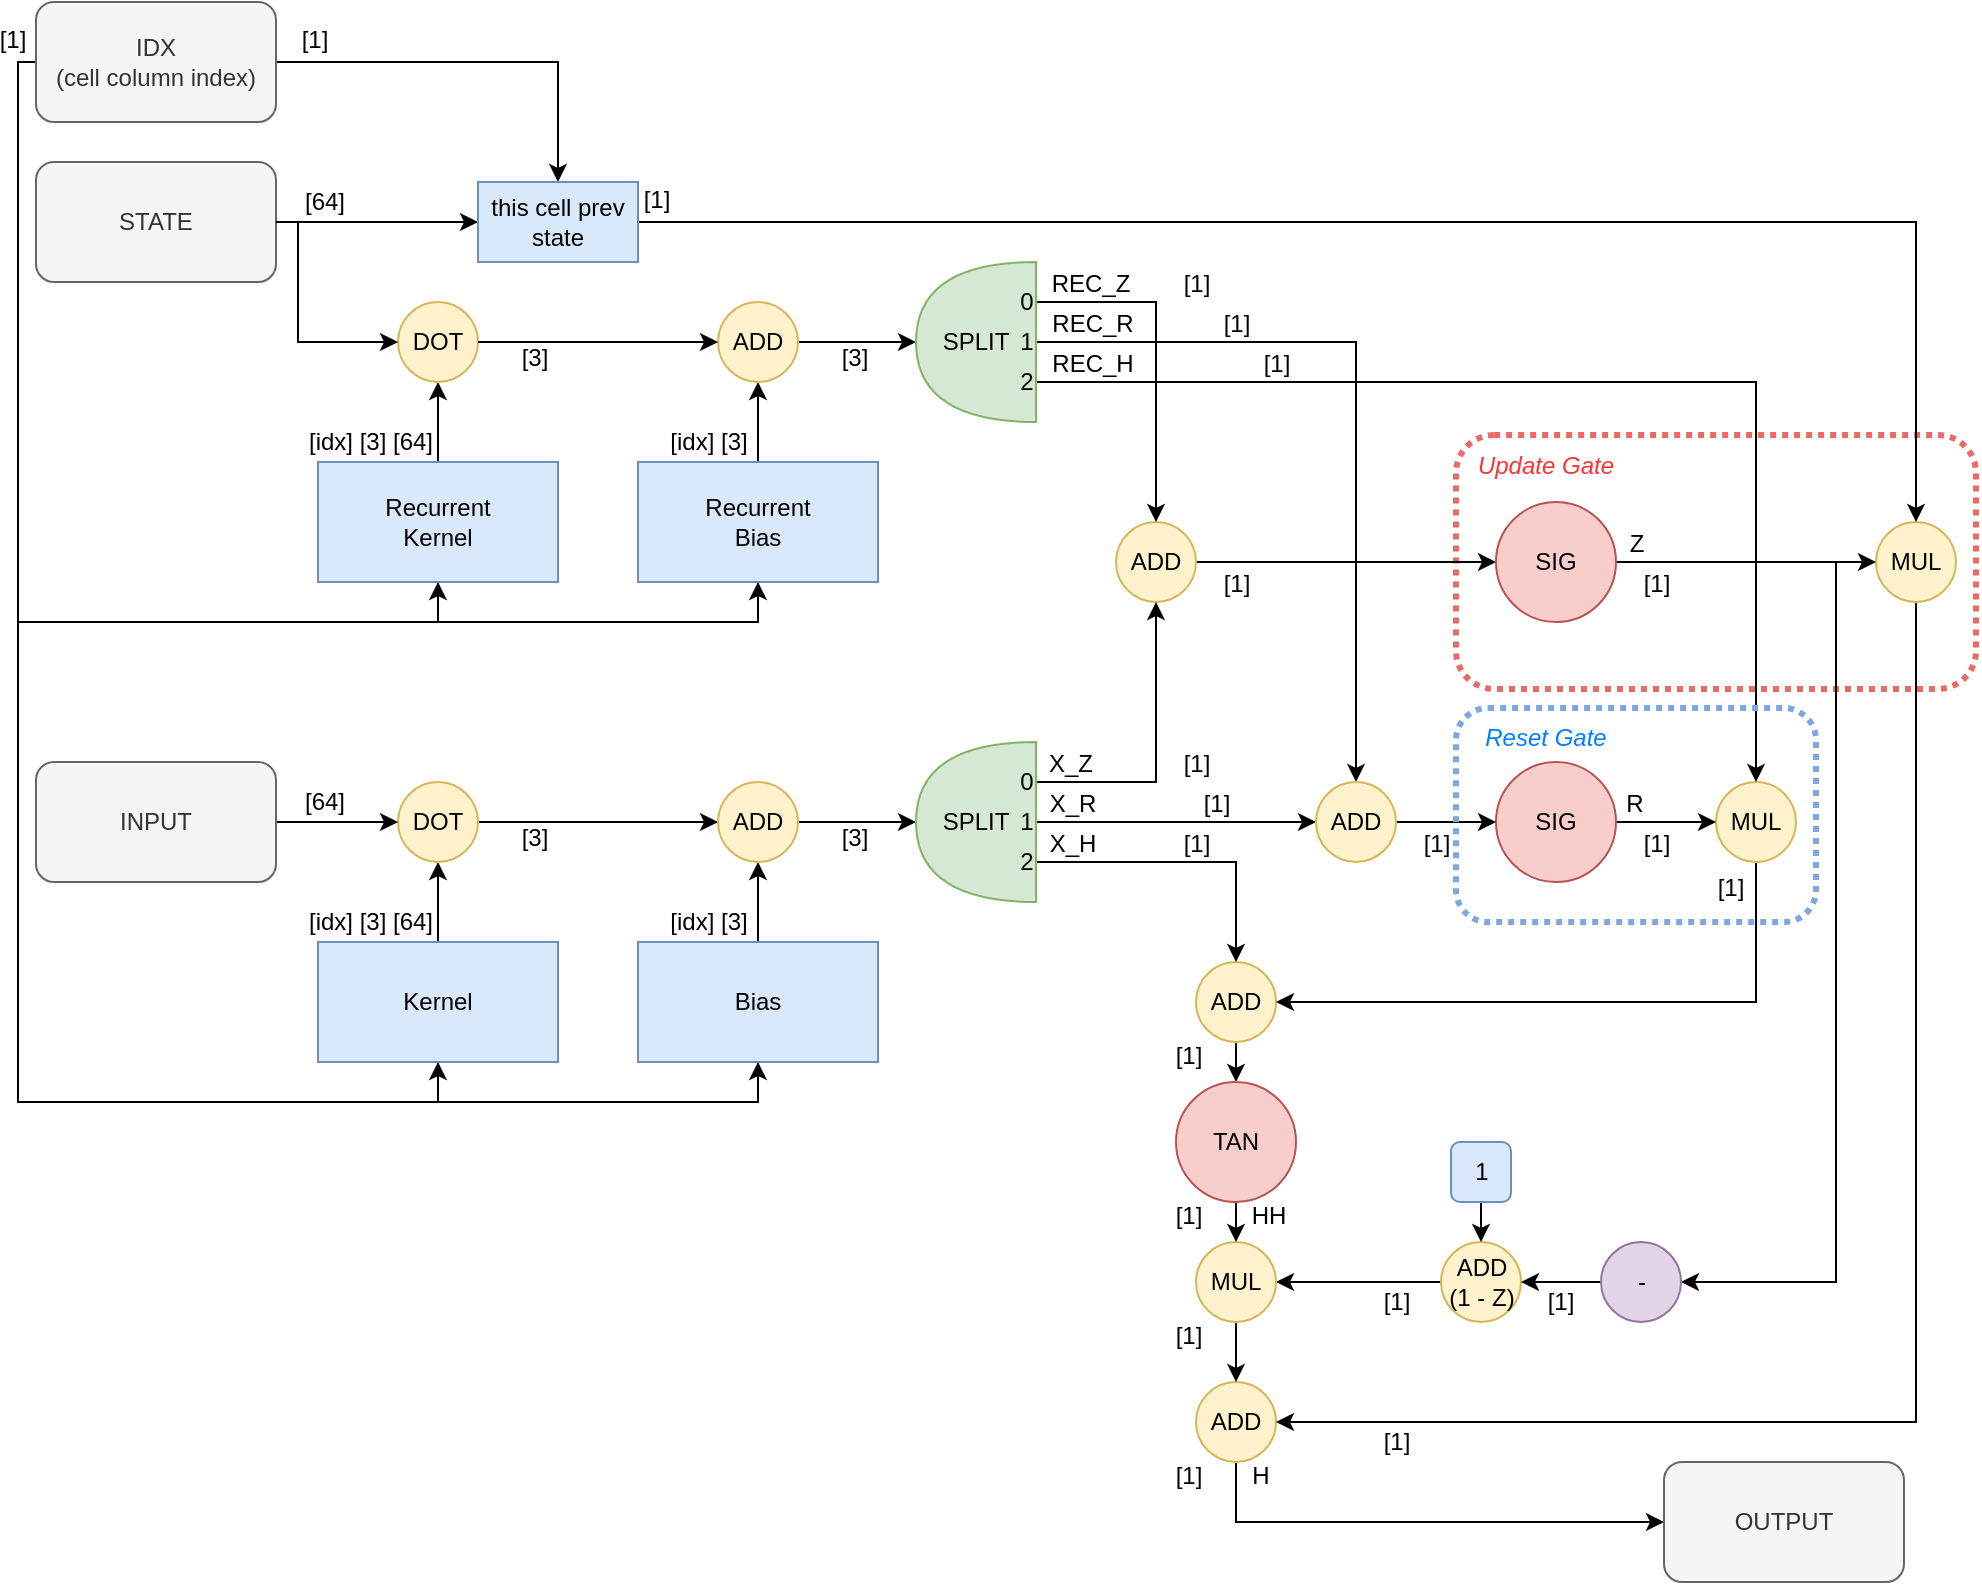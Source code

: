 <mxfile version="21.7.4" type="device">
  <diagram name="Page-1" id="1VWMIe4rgyEAhSwZu4Dp">
    <mxGraphModel dx="1434" dy="1892" grid="1" gridSize="10" guides="1" tooltips="1" connect="1" arrows="1" fold="1" page="1" pageScale="1" pageWidth="850" pageHeight="1100" math="0" shadow="0">
      <root>
        <mxCell id="0" />
        <mxCell id="1" parent="0" />
        <mxCell id="bPZLMtwIf8Tth22qELU2-23" value="" style="rounded=1;whiteSpace=wrap;html=1;fillColor=none;strokeColor=#EA6B66;dashed=1;strokeWidth=3;perimeterSpacing=0;glass=0;dashPattern=1 1;" parent="1" vertex="1">
          <mxGeometry x="870" y="146.5" width="260" height="127" as="geometry" />
        </mxCell>
        <mxCell id="q3L-NCkKGhcxbYuwb6-e-39" style="edgeStyle=orthogonalEdgeStyle;rounded=0;orthogonalLoop=1;jettySize=auto;html=1;exitX=0.5;exitY=0;exitDx=0;exitDy=0;entryX=0.5;entryY=1;entryDx=0;entryDy=0;" parent="1" source="q3L-NCkKGhcxbYuwb6-e-1" target="q3L-NCkKGhcxbYuwb6-e-6" edge="1">
          <mxGeometry relative="1" as="geometry" />
        </mxCell>
        <mxCell id="q3L-NCkKGhcxbYuwb6-e-1" value="&lt;div&gt;Kernel&lt;/div&gt;" style="rounded=0;whiteSpace=wrap;html=1;fillColor=#dae8fc;strokeColor=#6c8ebf;" parent="1" vertex="1">
          <mxGeometry x="301" y="400" width="120" height="60" as="geometry" />
        </mxCell>
        <mxCell id="q3L-NCkKGhcxbYuwb6-e-31" style="edgeStyle=orthogonalEdgeStyle;rounded=0;orthogonalLoop=1;jettySize=auto;html=1;exitX=0.5;exitY=0;exitDx=0;exitDy=0;entryX=0.5;entryY=1;entryDx=0;entryDy=0;" parent="1" source="q3L-NCkKGhcxbYuwb6-e-2" target="q3L-NCkKGhcxbYuwb6-e-5" edge="1">
          <mxGeometry relative="1" as="geometry" />
        </mxCell>
        <mxCell id="q3L-NCkKGhcxbYuwb6-e-2" value="Recurrent&lt;br&gt;Kernel" style="rounded=0;whiteSpace=wrap;html=1;fillColor=#dae8fc;strokeColor=#6c8ebf;" parent="1" vertex="1">
          <mxGeometry x="301" y="160" width="120" height="60" as="geometry" />
        </mxCell>
        <mxCell id="q3L-NCkKGhcxbYuwb6-e-41" style="edgeStyle=orthogonalEdgeStyle;rounded=0;orthogonalLoop=1;jettySize=auto;html=1;exitX=0.5;exitY=0;exitDx=0;exitDy=0;entryX=0.5;entryY=1;entryDx=0;entryDy=0;" parent="1" source="q3L-NCkKGhcxbYuwb6-e-3" target="q3L-NCkKGhcxbYuwb6-e-12" edge="1">
          <mxGeometry relative="1" as="geometry" />
        </mxCell>
        <mxCell id="q3L-NCkKGhcxbYuwb6-e-3" value="&lt;div&gt;Bias&lt;/div&gt;" style="rounded=0;whiteSpace=wrap;html=1;fillColor=#dae8fc;strokeColor=#6c8ebf;" parent="1" vertex="1">
          <mxGeometry x="461" y="400" width="120" height="60" as="geometry" />
        </mxCell>
        <mxCell id="q3L-NCkKGhcxbYuwb6-e-32" style="edgeStyle=orthogonalEdgeStyle;rounded=0;orthogonalLoop=1;jettySize=auto;html=1;exitX=0.5;exitY=0;exitDx=0;exitDy=0;entryX=0.5;entryY=1;entryDx=0;entryDy=0;" parent="1" source="q3L-NCkKGhcxbYuwb6-e-4" target="q3L-NCkKGhcxbYuwb6-e-13" edge="1">
          <mxGeometry relative="1" as="geometry" />
        </mxCell>
        <mxCell id="q3L-NCkKGhcxbYuwb6-e-4" value="Recurrent&lt;br&gt;Bias" style="rounded=0;whiteSpace=wrap;html=1;fillColor=#dae8fc;strokeColor=#6c8ebf;" parent="1" vertex="1">
          <mxGeometry x="461" y="160" width="120" height="60" as="geometry" />
        </mxCell>
        <mxCell id="q3L-NCkKGhcxbYuwb6-e-5" value="DOT" style="ellipse;whiteSpace=wrap;html=1;aspect=fixed;fillColor=#fff2cc;strokeColor=#d6b656;" parent="1" vertex="1">
          <mxGeometry x="341" y="80" width="40" height="40" as="geometry" />
        </mxCell>
        <mxCell id="q3L-NCkKGhcxbYuwb6-e-40" style="edgeStyle=orthogonalEdgeStyle;rounded=0;orthogonalLoop=1;jettySize=auto;html=1;exitX=1;exitY=0.5;exitDx=0;exitDy=0;entryX=0;entryY=0.5;entryDx=0;entryDy=0;" parent="1" source="q3L-NCkKGhcxbYuwb6-e-6" target="q3L-NCkKGhcxbYuwb6-e-12" edge="1">
          <mxGeometry relative="1" as="geometry" />
        </mxCell>
        <mxCell id="q3L-NCkKGhcxbYuwb6-e-6" value="DOT" style="ellipse;whiteSpace=wrap;html=1;aspect=fixed;fillColor=#fff2cc;strokeColor=#d6b656;" parent="1" vertex="1">
          <mxGeometry x="341" y="320" width="40" height="40" as="geometry" />
        </mxCell>
        <mxCell id="bPZLMtwIf8Tth22qELU2-18" style="edgeStyle=orthogonalEdgeStyle;rounded=0;orthogonalLoop=1;jettySize=auto;html=1;entryX=0;entryY=0.5;entryDx=0;entryDy=0;" parent="1" source="q3L-NCkKGhcxbYuwb6-e-8" target="q3L-NCkKGhcxbYuwb6-e-25" edge="1">
          <mxGeometry relative="1" as="geometry">
            <Array as="points">
              <mxPoint x="760" y="690" />
            </Array>
          </mxGeometry>
        </mxCell>
        <mxCell id="q3L-NCkKGhcxbYuwb6-e-8" value="ADD" style="ellipse;whiteSpace=wrap;html=1;aspect=fixed;fillColor=#fff2cc;strokeColor=#d6b656;" parent="1" vertex="1">
          <mxGeometry x="740" y="620" width="40" height="40" as="geometry" />
        </mxCell>
        <mxCell id="q3L-NCkKGhcxbYuwb6-e-100" style="edgeStyle=orthogonalEdgeStyle;rounded=0;orthogonalLoop=1;jettySize=auto;html=1;exitX=0;exitY=0.5;exitDx=0;exitDy=0;entryX=1;entryY=0.5;entryDx=0;entryDy=0;" parent="1" source="q3L-NCkKGhcxbYuwb6-e-9" target="q3L-NCkKGhcxbYuwb6-e-15" edge="1">
          <mxGeometry relative="1" as="geometry" />
        </mxCell>
        <mxCell id="q3L-NCkKGhcxbYuwb6-e-9" value="ADD&lt;br&gt;(1 - Z)" style="ellipse;whiteSpace=wrap;html=1;aspect=fixed;fillColor=#fff2cc;strokeColor=#d6b656;" parent="1" vertex="1">
          <mxGeometry x="862.5" y="550" width="40" height="40" as="geometry" />
        </mxCell>
        <mxCell id="q3L-NCkKGhcxbYuwb6-e-80" style="edgeStyle=orthogonalEdgeStyle;rounded=0;orthogonalLoop=1;jettySize=auto;html=1;exitX=0.5;exitY=1;exitDx=0;exitDy=0;entryX=0.5;entryY=0;entryDx=0;entryDy=0;" parent="1" source="q3L-NCkKGhcxbYuwb6-e-10" target="q3L-NCkKGhcxbYuwb6-e-20" edge="1">
          <mxGeometry relative="1" as="geometry" />
        </mxCell>
        <mxCell id="q3L-NCkKGhcxbYuwb6-e-10" value="ADD" style="ellipse;whiteSpace=wrap;html=1;aspect=fixed;fillColor=#fff2cc;strokeColor=#d6b656;" parent="1" vertex="1">
          <mxGeometry x="740" y="410" width="40" height="40" as="geometry" />
        </mxCell>
        <mxCell id="q3L-NCkKGhcxbYuwb6-e-70" style="edgeStyle=orthogonalEdgeStyle;rounded=0;orthogonalLoop=1;jettySize=auto;html=1;exitX=1;exitY=0.5;exitDx=0;exitDy=0;entryX=0;entryY=0.5;entryDx=0;entryDy=0;" parent="1" source="q3L-NCkKGhcxbYuwb6-e-11" target="q3L-NCkKGhcxbYuwb6-e-19" edge="1">
          <mxGeometry relative="1" as="geometry" />
        </mxCell>
        <mxCell id="q3L-NCkKGhcxbYuwb6-e-11" value="ADD" style="ellipse;whiteSpace=wrap;html=1;aspect=fixed;fillColor=#fff2cc;strokeColor=#d6b656;" parent="1" vertex="1">
          <mxGeometry x="700" y="190" width="40" height="40" as="geometry" />
        </mxCell>
        <mxCell id="q3L-NCkKGhcxbYuwb6-e-42" style="edgeStyle=orthogonalEdgeStyle;rounded=0;orthogonalLoop=1;jettySize=auto;html=1;exitX=1;exitY=0.5;exitDx=0;exitDy=0;entryX=1;entryY=0.5;entryDx=0;entryDy=0;entryPerimeter=0;" parent="1" source="q3L-NCkKGhcxbYuwb6-e-12" target="q3L-NCkKGhcxbYuwb6-e-37" edge="1">
          <mxGeometry relative="1" as="geometry" />
        </mxCell>
        <mxCell id="q3L-NCkKGhcxbYuwb6-e-12" value="ADD" style="ellipse;whiteSpace=wrap;html=1;aspect=fixed;fillColor=#fff2cc;strokeColor=#d6b656;" parent="1" vertex="1">
          <mxGeometry x="501" y="320" width="40" height="40" as="geometry" />
        </mxCell>
        <mxCell id="q3L-NCkKGhcxbYuwb6-e-120" style="edgeStyle=orthogonalEdgeStyle;rounded=0;orthogonalLoop=1;jettySize=auto;html=1;exitX=1;exitY=0.5;exitDx=0;exitDy=0;entryX=1;entryY=0.5;entryDx=0;entryDy=0;entryPerimeter=0;" parent="1" source="q3L-NCkKGhcxbYuwb6-e-13" target="q3L-NCkKGhcxbYuwb6-e-27" edge="1">
          <mxGeometry relative="1" as="geometry" />
        </mxCell>
        <mxCell id="q3L-NCkKGhcxbYuwb6-e-13" value="ADD" style="ellipse;whiteSpace=wrap;html=1;aspect=fixed;fillColor=#fff2cc;strokeColor=#d6b656;" parent="1" vertex="1">
          <mxGeometry x="501" y="80" width="40" height="40" as="geometry" />
        </mxCell>
        <mxCell id="q3L-NCkKGhcxbYuwb6-e-102" style="edgeStyle=orthogonalEdgeStyle;rounded=0;orthogonalLoop=1;jettySize=auto;html=1;exitX=0.5;exitY=1;exitDx=0;exitDy=0;entryX=1;entryY=0.5;entryDx=0;entryDy=0;" parent="1" source="q3L-NCkKGhcxbYuwb6-e-14" target="q3L-NCkKGhcxbYuwb6-e-8" edge="1">
          <mxGeometry relative="1" as="geometry">
            <Array as="points">
              <mxPoint x="1100" y="640" />
            </Array>
          </mxGeometry>
        </mxCell>
        <mxCell id="q3L-NCkKGhcxbYuwb6-e-14" value="MUL" style="ellipse;whiteSpace=wrap;html=1;aspect=fixed;fillColor=#fff2cc;strokeColor=#d6b656;" parent="1" vertex="1">
          <mxGeometry x="1080" y="190" width="40" height="40" as="geometry" />
        </mxCell>
        <mxCell id="q3L-NCkKGhcxbYuwb6-e-101" style="edgeStyle=orthogonalEdgeStyle;rounded=0;orthogonalLoop=1;jettySize=auto;html=1;exitX=0.5;exitY=1;exitDx=0;exitDy=0;entryX=0.5;entryY=0;entryDx=0;entryDy=0;" parent="1" source="q3L-NCkKGhcxbYuwb6-e-15" target="q3L-NCkKGhcxbYuwb6-e-8" edge="1">
          <mxGeometry relative="1" as="geometry" />
        </mxCell>
        <mxCell id="q3L-NCkKGhcxbYuwb6-e-15" value="MUL" style="ellipse;whiteSpace=wrap;html=1;aspect=fixed;fillColor=#fff2cc;strokeColor=#d6b656;" parent="1" vertex="1">
          <mxGeometry x="740" y="550" width="40" height="40" as="geometry" />
        </mxCell>
        <mxCell id="q3L-NCkKGhcxbYuwb6-e-87" style="edgeStyle=orthogonalEdgeStyle;rounded=0;orthogonalLoop=1;jettySize=auto;html=1;exitX=0.5;exitY=1;exitDx=0;exitDy=0;entryX=1;entryY=0.5;entryDx=0;entryDy=0;" parent="1" source="q3L-NCkKGhcxbYuwb6-e-16" target="q3L-NCkKGhcxbYuwb6-e-10" edge="1">
          <mxGeometry relative="1" as="geometry" />
        </mxCell>
        <mxCell id="q3L-NCkKGhcxbYuwb6-e-16" value="MUL" style="ellipse;whiteSpace=wrap;html=1;aspect=fixed;fillColor=#fff2cc;strokeColor=#d6b656;" parent="1" vertex="1">
          <mxGeometry x="1000" y="320" width="40" height="40" as="geometry" />
        </mxCell>
        <mxCell id="q3L-NCkKGhcxbYuwb6-e-77" style="edgeStyle=orthogonalEdgeStyle;rounded=0;orthogonalLoop=1;jettySize=auto;html=1;exitX=1;exitY=0.5;exitDx=0;exitDy=0;entryX=0;entryY=0.5;entryDx=0;entryDy=0;" parent="1" source="q3L-NCkKGhcxbYuwb6-e-17" target="q3L-NCkKGhcxbYuwb6-e-16" edge="1">
          <mxGeometry relative="1" as="geometry" />
        </mxCell>
        <mxCell id="q3L-NCkKGhcxbYuwb6-e-17" value="SIG" style="ellipse;whiteSpace=wrap;html=1;aspect=fixed;fillColor=#f8cecc;strokeColor=#b85450;" parent="1" vertex="1">
          <mxGeometry x="890" y="310" width="60" height="60" as="geometry" />
        </mxCell>
        <mxCell id="q3L-NCkKGhcxbYuwb6-e-93" style="edgeStyle=orthogonalEdgeStyle;rounded=0;orthogonalLoop=1;jettySize=auto;html=1;exitX=1;exitY=0.5;exitDx=0;exitDy=0;entryX=0;entryY=0.5;entryDx=0;entryDy=0;" parent="1" source="q3L-NCkKGhcxbYuwb6-e-19" target="q3L-NCkKGhcxbYuwb6-e-14" edge="1">
          <mxGeometry relative="1" as="geometry">
            <mxPoint x="1200" y="580" as="targetPoint" />
            <Array as="points">
              <mxPoint x="1070" y="210" />
              <mxPoint x="1070" y="210" />
            </Array>
          </mxGeometry>
        </mxCell>
        <mxCell id="q3L-NCkKGhcxbYuwb6-e-111" style="edgeStyle=orthogonalEdgeStyle;rounded=0;orthogonalLoop=1;jettySize=auto;html=1;exitX=1;exitY=0.5;exitDx=0;exitDy=0;entryX=1;entryY=0.5;entryDx=0;entryDy=0;" parent="1" source="q3L-NCkKGhcxbYuwb6-e-19" target="q3L-NCkKGhcxbYuwb6-e-112" edge="1">
          <mxGeometry relative="1" as="geometry">
            <mxPoint x="1092.5" y="593.75" as="targetPoint" />
            <Array as="points">
              <mxPoint x="1060" y="210" />
              <mxPoint x="1060" y="570" />
            </Array>
          </mxGeometry>
        </mxCell>
        <mxCell id="q3L-NCkKGhcxbYuwb6-e-19" value="SIG" style="ellipse;whiteSpace=wrap;html=1;aspect=fixed;fillColor=#f8cecc;strokeColor=#b85450;" parent="1" vertex="1">
          <mxGeometry x="890" y="180" width="60" height="60" as="geometry" />
        </mxCell>
        <mxCell id="q3L-NCkKGhcxbYuwb6-e-99" style="edgeStyle=orthogonalEdgeStyle;rounded=0;orthogonalLoop=1;jettySize=auto;html=1;exitX=0.5;exitY=1;exitDx=0;exitDy=0;entryX=0.5;entryY=0;entryDx=0;entryDy=0;" parent="1" source="q3L-NCkKGhcxbYuwb6-e-20" target="q3L-NCkKGhcxbYuwb6-e-15" edge="1">
          <mxGeometry relative="1" as="geometry" />
        </mxCell>
        <mxCell id="q3L-NCkKGhcxbYuwb6-e-20" value="TAN" style="ellipse;whiteSpace=wrap;html=1;aspect=fixed;fillColor=#f8cecc;strokeColor=#b85450;" parent="1" vertex="1">
          <mxGeometry x="730" y="470" width="60" height="60" as="geometry" />
        </mxCell>
        <mxCell id="q3L-NCkKGhcxbYuwb6-e-96" style="edgeStyle=orthogonalEdgeStyle;rounded=0;orthogonalLoop=1;jettySize=auto;html=1;exitX=0;exitY=0.5;exitDx=0;exitDy=0;entryX=1;entryY=0.5;entryDx=0;entryDy=0;" parent="1" source="q3L-NCkKGhcxbYuwb6-e-112" target="q3L-NCkKGhcxbYuwb6-e-9" edge="1">
          <mxGeometry relative="1" as="geometry">
            <mxPoint x="942.5" y="593.75" as="sourcePoint" />
          </mxGeometry>
        </mxCell>
        <mxCell id="q3L-NCkKGhcxbYuwb6-e-95" style="edgeStyle=orthogonalEdgeStyle;rounded=0;orthogonalLoop=1;jettySize=auto;html=1;exitX=0.5;exitY=1;exitDx=0;exitDy=0;entryX=0.5;entryY=0;entryDx=0;entryDy=0;" parent="1" source="q3L-NCkKGhcxbYuwb6-e-22" target="q3L-NCkKGhcxbYuwb6-e-9" edge="1">
          <mxGeometry relative="1" as="geometry" />
        </mxCell>
        <mxCell id="q3L-NCkKGhcxbYuwb6-e-22" value="1" style="rounded=1;whiteSpace=wrap;html=1;fillColor=#dae8fc;strokeColor=#6c8ebf;" parent="1" vertex="1">
          <mxGeometry x="867.5" y="500" width="30" height="30" as="geometry" />
        </mxCell>
        <mxCell id="q3L-NCkKGhcxbYuwb6-e-88" style="edgeStyle=orthogonalEdgeStyle;rounded=0;orthogonalLoop=1;jettySize=auto;html=1;exitX=1;exitY=0.5;exitDx=0;exitDy=0;entryX=0;entryY=0.5;entryDx=0;entryDy=0;" parent="1" source="q3L-NCkKGhcxbYuwb6-e-23" target="q3L-NCkKGhcxbYuwb6-e-5" edge="1">
          <mxGeometry relative="1" as="geometry">
            <Array as="points">
              <mxPoint x="291" y="40" />
              <mxPoint x="291" y="100" />
            </Array>
          </mxGeometry>
        </mxCell>
        <mxCell id="q3L-NCkKGhcxbYuwb6-e-103" style="edgeStyle=orthogonalEdgeStyle;rounded=0;orthogonalLoop=1;jettySize=auto;html=1;exitX=1;exitY=0.5;exitDx=0;exitDy=0;entryX=0.5;entryY=0;entryDx=0;entryDy=0;" parent="1" source="bPZLMtwIf8Tth22qELU2-8" target="q3L-NCkKGhcxbYuwb6-e-14" edge="1">
          <mxGeometry relative="1" as="geometry">
            <Array as="points">
              <mxPoint x="1100" y="40" />
            </Array>
          </mxGeometry>
        </mxCell>
        <mxCell id="bPZLMtwIf8Tth22qELU2-12" value="&lt;font style=&quot;font-size: 12px;&quot;&gt;[1]&lt;/font&gt;" style="edgeLabel;html=1;align=center;verticalAlign=middle;resizable=0;points=[];" parent="q3L-NCkKGhcxbYuwb6-e-103" vertex="1" connectable="0">
          <mxGeometry x="-0.967" y="1" relative="1" as="geometry">
            <mxPoint x="-4" y="-10" as="offset" />
          </mxGeometry>
        </mxCell>
        <mxCell id="q3L-NCkKGhcxbYuwb6-e-23" value="STATE" style="rounded=1;whiteSpace=wrap;html=1;fillColor=#f5f5f5;strokeColor=#666666;fontColor=#333333;" parent="1" vertex="1">
          <mxGeometry x="160" y="10" width="120" height="60" as="geometry" />
        </mxCell>
        <mxCell id="q3L-NCkKGhcxbYuwb6-e-38" style="edgeStyle=orthogonalEdgeStyle;rounded=0;orthogonalLoop=1;jettySize=auto;html=1;exitX=1;exitY=0.5;exitDx=0;exitDy=0;entryX=0;entryY=0.5;entryDx=0;entryDy=0;" parent="1" source="q3L-NCkKGhcxbYuwb6-e-24" target="q3L-NCkKGhcxbYuwb6-e-6" edge="1">
          <mxGeometry relative="1" as="geometry" />
        </mxCell>
        <mxCell id="q3L-NCkKGhcxbYuwb6-e-24" value="INPUT" style="rounded=1;whiteSpace=wrap;html=1;fillColor=#f5f5f5;strokeColor=#666666;fontColor=#333333;" parent="1" vertex="1">
          <mxGeometry x="160" y="310" width="120" height="60" as="geometry" />
        </mxCell>
        <mxCell id="q3L-NCkKGhcxbYuwb6-e-25" value="OUTPUT" style="rounded=1;whiteSpace=wrap;html=1;fillColor=#f5f5f5;strokeColor=#666666;fontColor=#333333;" parent="1" vertex="1">
          <mxGeometry x="974" y="660" width="120" height="60" as="geometry" />
        </mxCell>
        <mxCell id="q3L-NCkKGhcxbYuwb6-e-83" style="edgeStyle=orthogonalEdgeStyle;rounded=0;orthogonalLoop=1;jettySize=auto;html=1;exitX=0;exitY=0.75;exitDx=0;exitDy=0;exitPerimeter=0;entryX=0.5;entryY=0;entryDx=0;entryDy=0;" parent="1" source="q3L-NCkKGhcxbYuwb6-e-27" target="q3L-NCkKGhcxbYuwb6-e-11" edge="1">
          <mxGeometry relative="1" as="geometry" />
        </mxCell>
        <mxCell id="q3L-NCkKGhcxbYuwb6-e-84" style="edgeStyle=orthogonalEdgeStyle;rounded=0;orthogonalLoop=1;jettySize=auto;html=1;exitX=0;exitY=0.25;exitDx=0;exitDy=0;exitPerimeter=0;entryX=0.5;entryY=0;entryDx=0;entryDy=0;" parent="1" source="q3L-NCkKGhcxbYuwb6-e-27" target="q3L-NCkKGhcxbYuwb6-e-16" edge="1">
          <mxGeometry relative="1" as="geometry" />
        </mxCell>
        <mxCell id="q3L-NCkKGhcxbYuwb6-e-89" style="edgeStyle=orthogonalEdgeStyle;rounded=0;orthogonalLoop=1;jettySize=auto;html=1;exitX=0;exitY=0.5;exitDx=0;exitDy=0;exitPerimeter=0;entryX=0.5;entryY=0;entryDx=0;entryDy=0;" parent="1" source="q3L-NCkKGhcxbYuwb6-e-27" target="q3L-NCkKGhcxbYuwb6-e-64" edge="1">
          <mxGeometry relative="1" as="geometry" />
        </mxCell>
        <mxCell id="q3L-NCkKGhcxbYuwb6-e-27" value="SPLIT" style="shape=or;whiteSpace=wrap;html=1;portConstraintRotation=0;direction=west;fillColor=#d5e8d4;strokeColor=#82b366;" parent="1" vertex="1">
          <mxGeometry x="600" y="60" width="60" height="80" as="geometry" />
        </mxCell>
        <mxCell id="q3L-NCkKGhcxbYuwb6-e-30" value="" style="endArrow=classic;html=1;rounded=0;exitX=1;exitY=0.5;exitDx=0;exitDy=0;entryX=0;entryY=0.5;entryDx=0;entryDy=0;" parent="1" source="q3L-NCkKGhcxbYuwb6-e-5" target="q3L-NCkKGhcxbYuwb6-e-13" edge="1">
          <mxGeometry width="50" height="50" relative="1" as="geometry">
            <mxPoint x="631" y="190" as="sourcePoint" />
            <mxPoint x="461" y="150" as="targetPoint" />
          </mxGeometry>
        </mxCell>
        <mxCell id="q3L-NCkKGhcxbYuwb6-e-65" style="edgeStyle=orthogonalEdgeStyle;rounded=0;orthogonalLoop=1;jettySize=auto;html=1;exitX=0;exitY=0.5;exitDx=0;exitDy=0;exitPerimeter=0;entryX=0;entryY=0.5;entryDx=0;entryDy=0;" parent="1" source="q3L-NCkKGhcxbYuwb6-e-37" target="q3L-NCkKGhcxbYuwb6-e-64" edge="1">
          <mxGeometry relative="1" as="geometry" />
        </mxCell>
        <mxCell id="q3L-NCkKGhcxbYuwb6-e-85" style="edgeStyle=orthogonalEdgeStyle;rounded=0;orthogonalLoop=1;jettySize=auto;html=1;exitX=0;exitY=0.25;exitDx=0;exitDy=0;exitPerimeter=0;entryX=0.5;entryY=0;entryDx=0;entryDy=0;" parent="1" source="q3L-NCkKGhcxbYuwb6-e-37" target="q3L-NCkKGhcxbYuwb6-e-10" edge="1">
          <mxGeometry relative="1" as="geometry" />
        </mxCell>
        <mxCell id="q3L-NCkKGhcxbYuwb6-e-86" style="edgeStyle=orthogonalEdgeStyle;rounded=0;orthogonalLoop=1;jettySize=auto;html=1;exitX=0;exitY=0.75;exitDx=0;exitDy=0;exitPerimeter=0;entryX=0.5;entryY=1;entryDx=0;entryDy=0;" parent="1" source="q3L-NCkKGhcxbYuwb6-e-37" target="q3L-NCkKGhcxbYuwb6-e-11" edge="1">
          <mxGeometry relative="1" as="geometry" />
        </mxCell>
        <mxCell id="q3L-NCkKGhcxbYuwb6-e-37" value="SPLIT" style="shape=or;whiteSpace=wrap;html=1;portConstraintRotation=0;direction=west;fillColor=#d5e8d4;strokeColor=#82b366;" parent="1" vertex="1">
          <mxGeometry x="600" y="300" width="60" height="80" as="geometry" />
        </mxCell>
        <mxCell id="q3L-NCkKGhcxbYuwb6-e-52" value="X_H" style="text;html=1;align=center;verticalAlign=middle;resizable=0;points=[];autosize=1;strokeColor=none;fillColor=none;" parent="1" vertex="1">
          <mxGeometry x="653" y="336" width="50" height="30" as="geometry" />
        </mxCell>
        <mxCell id="q3L-NCkKGhcxbYuwb6-e-53" value="2" style="text;html=1;align=center;verticalAlign=middle;resizable=0;points=[];autosize=1;strokeColor=none;fillColor=none;" parent="1" vertex="1">
          <mxGeometry x="640" y="345" width="30" height="30" as="geometry" />
        </mxCell>
        <mxCell id="q3L-NCkKGhcxbYuwb6-e-56" value="0" style="text;html=1;align=center;verticalAlign=middle;resizable=0;points=[];autosize=1;strokeColor=none;fillColor=none;" parent="1" vertex="1">
          <mxGeometry x="640" y="305" width="30" height="30" as="geometry" />
        </mxCell>
        <mxCell id="q3L-NCkKGhcxbYuwb6-e-57" value="2" style="text;html=1;align=center;verticalAlign=middle;resizable=0;points=[];autosize=1;strokeColor=none;fillColor=none;" parent="1" vertex="1">
          <mxGeometry x="640" y="105" width="30" height="30" as="geometry" />
        </mxCell>
        <mxCell id="q3L-NCkKGhcxbYuwb6-e-58" value="1" style="text;html=1;align=center;verticalAlign=middle;resizable=0;points=[];autosize=1;strokeColor=none;fillColor=none;" parent="1" vertex="1">
          <mxGeometry x="640" y="85" width="30" height="30" as="geometry" />
        </mxCell>
        <mxCell id="q3L-NCkKGhcxbYuwb6-e-59" value="0" style="text;html=1;align=center;verticalAlign=middle;resizable=0;points=[];autosize=1;strokeColor=none;fillColor=none;" parent="1" vertex="1">
          <mxGeometry x="640" y="65" width="30" height="30" as="geometry" />
        </mxCell>
        <mxCell id="q3L-NCkKGhcxbYuwb6-e-71" style="edgeStyle=orthogonalEdgeStyle;rounded=0;orthogonalLoop=1;jettySize=auto;html=1;exitX=1;exitY=0.5;exitDx=0;exitDy=0;entryX=0;entryY=0.5;entryDx=0;entryDy=0;" parent="1" source="q3L-NCkKGhcxbYuwb6-e-64" target="q3L-NCkKGhcxbYuwb6-e-17" edge="1">
          <mxGeometry relative="1" as="geometry" />
        </mxCell>
        <mxCell id="q3L-NCkKGhcxbYuwb6-e-64" value="ADD" style="ellipse;whiteSpace=wrap;html=1;aspect=fixed;fillColor=#fff2cc;strokeColor=#d6b656;" parent="1" vertex="1">
          <mxGeometry x="800" y="320" width="40" height="40" as="geometry" />
        </mxCell>
        <mxCell id="q3L-NCkKGhcxbYuwb6-e-69" value="REC_H" style="text;html=1;align=center;verticalAlign=middle;resizable=0;points=[];autosize=1;strokeColor=none;fillColor=none;" parent="1" vertex="1">
          <mxGeometry x="653" y="96" width="70" height="30" as="geometry" />
        </mxCell>
        <mxCell id="q3L-NCkKGhcxbYuwb6-e-91" value="REC_R" style="text;html=1;align=center;verticalAlign=middle;resizable=0;points=[];autosize=1;strokeColor=none;fillColor=none;" parent="1" vertex="1">
          <mxGeometry x="653" y="76" width="70" height="30" as="geometry" />
        </mxCell>
        <mxCell id="q3L-NCkKGhcxbYuwb6-e-92" value="REC_Z" style="text;html=1;align=center;verticalAlign=middle;resizable=0;points=[];autosize=1;strokeColor=none;fillColor=none;" parent="1" vertex="1">
          <mxGeometry x="657" y="56" width="60" height="30" as="geometry" />
        </mxCell>
        <mxCell id="q3L-NCkKGhcxbYuwb6-e-105" value="X_R" style="text;html=1;align=center;verticalAlign=middle;resizable=0;points=[];autosize=1;strokeColor=none;fillColor=none;" parent="1" vertex="1">
          <mxGeometry x="653" y="316" width="50" height="30" as="geometry" />
        </mxCell>
        <mxCell id="q3L-NCkKGhcxbYuwb6-e-106" value="X_Z" style="text;html=1;align=center;verticalAlign=middle;resizable=0;points=[];autosize=1;strokeColor=none;fillColor=none;" parent="1" vertex="1">
          <mxGeometry x="657" y="296" width="40" height="30" as="geometry" />
        </mxCell>
        <mxCell id="q3L-NCkKGhcxbYuwb6-e-107" value="1" style="text;html=1;align=center;verticalAlign=middle;resizable=0;points=[];autosize=1;strokeColor=none;fillColor=none;" parent="1" vertex="1">
          <mxGeometry x="640" y="325" width="30" height="30" as="geometry" />
        </mxCell>
        <mxCell id="q3L-NCkKGhcxbYuwb6-e-112" value="-" style="ellipse;whiteSpace=wrap;html=1;aspect=fixed;fillColor=#e1d5e7;strokeColor=#9673a6;" parent="1" vertex="1">
          <mxGeometry x="942.5" y="550" width="40" height="40" as="geometry" />
        </mxCell>
        <mxCell id="q3L-NCkKGhcxbYuwb6-e-121" value="Z" style="text;html=1;align=center;verticalAlign=middle;resizable=0;points=[];autosize=1;strokeColor=none;fillColor=none;" parent="1" vertex="1">
          <mxGeometry x="945" y="186" width="30" height="30" as="geometry" />
        </mxCell>
        <mxCell id="q3L-NCkKGhcxbYuwb6-e-122" value="R" style="text;html=1;align=center;verticalAlign=middle;resizable=0;points=[];autosize=1;strokeColor=none;fillColor=none;" parent="1" vertex="1">
          <mxGeometry x="944" y="316" width="30" height="30" as="geometry" />
        </mxCell>
        <mxCell id="q3L-NCkKGhcxbYuwb6-e-123" value="HH" style="text;html=1;align=center;verticalAlign=middle;resizable=0;points=[];autosize=1;strokeColor=none;fillColor=none;" parent="1" vertex="1">
          <mxGeometry x="756" y="522" width="40" height="30" as="geometry" />
        </mxCell>
        <mxCell id="q3L-NCkKGhcxbYuwb6-e-124" value="H" style="text;html=1;align=center;verticalAlign=middle;resizable=0;points=[];autosize=1;strokeColor=none;fillColor=none;" parent="1" vertex="1">
          <mxGeometry x="757" y="652" width="30" height="30" as="geometry" />
        </mxCell>
        <mxCell id="yG50L7q11J7QSrY-q6KC-1" value="[64]" style="text;html=1;align=center;verticalAlign=middle;resizable=0;points=[];autosize=1;strokeColor=none;fillColor=none;" parent="1" vertex="1">
          <mxGeometry x="284" y="15" width="40" height="30" as="geometry" />
        </mxCell>
        <mxCell id="yG50L7q11J7QSrY-q6KC-2" value="[64]" style="text;html=1;align=center;verticalAlign=middle;resizable=0;points=[];autosize=1;strokeColor=none;fillColor=none;" parent="1" vertex="1">
          <mxGeometry x="284" y="315" width="40" height="30" as="geometry" />
        </mxCell>
        <mxCell id="yG50L7q11J7QSrY-q6KC-3" value="[1]" style="text;html=1;align=center;verticalAlign=middle;resizable=0;points=[];autosize=1;strokeColor=none;fillColor=none;" parent="1" vertex="1">
          <mxGeometry x="716" y="652" width="40" height="30" as="geometry" />
        </mxCell>
        <mxCell id="yG50L7q11J7QSrY-q6KC-4" value="[idx] [3] [64]" style="text;html=1;align=center;verticalAlign=middle;resizable=0;points=[];autosize=1;strokeColor=none;fillColor=none;" parent="1" vertex="1">
          <mxGeometry x="287" y="135" width="80" height="30" as="geometry" />
        </mxCell>
        <mxCell id="yG50L7q11J7QSrY-q6KC-5" value="[idx] [3]" style="text;html=1;align=center;verticalAlign=middle;resizable=0;points=[];autosize=1;strokeColor=none;fillColor=none;" parent="1" vertex="1">
          <mxGeometry x="466" y="135" width="60" height="30" as="geometry" />
        </mxCell>
        <mxCell id="yG50L7q11J7QSrY-q6KC-6" value="[idx] [3] [64]" style="text;html=1;align=center;verticalAlign=middle;resizable=0;points=[];autosize=1;strokeColor=none;fillColor=none;" parent="1" vertex="1">
          <mxGeometry x="287" y="375" width="80" height="30" as="geometry" />
        </mxCell>
        <mxCell id="yG50L7q11J7QSrY-q6KC-7" value="[idx] [3]" style="text;html=1;align=center;verticalAlign=middle;resizable=0;points=[];autosize=1;strokeColor=none;fillColor=none;" parent="1" vertex="1">
          <mxGeometry x="466" y="375" width="60" height="30" as="geometry" />
        </mxCell>
        <mxCell id="yG50L7q11J7QSrY-q6KC-8" value="[1]" style="text;html=1;align=center;verticalAlign=middle;resizable=0;points=[];autosize=1;strokeColor=none;fillColor=none;" parent="1" vertex="1">
          <mxGeometry x="720" y="56" width="40" height="30" as="geometry" />
        </mxCell>
        <mxCell id="yG50L7q11J7QSrY-q6KC-11" value="[1]" style="text;html=1;align=center;verticalAlign=middle;resizable=0;points=[];autosize=1;strokeColor=none;fillColor=none;" parent="1" vertex="1">
          <mxGeometry x="740" y="76" width="40" height="30" as="geometry" />
        </mxCell>
        <mxCell id="yG50L7q11J7QSrY-q6KC-12" value="[1]" style="text;html=1;align=center;verticalAlign=middle;resizable=0;points=[];autosize=1;strokeColor=none;fillColor=none;" parent="1" vertex="1">
          <mxGeometry x="760" y="96" width="40" height="30" as="geometry" />
        </mxCell>
        <mxCell id="yG50L7q11J7QSrY-q6KC-13" value="[1]" style="text;html=1;align=center;verticalAlign=middle;resizable=0;points=[];autosize=1;strokeColor=none;fillColor=none;" parent="1" vertex="1">
          <mxGeometry x="720" y="296" width="40" height="30" as="geometry" />
        </mxCell>
        <mxCell id="yG50L7q11J7QSrY-q6KC-14" value="[1]" style="text;html=1;align=center;verticalAlign=middle;resizable=0;points=[];autosize=1;strokeColor=none;fillColor=none;" parent="1" vertex="1">
          <mxGeometry x="730" y="316" width="40" height="30" as="geometry" />
        </mxCell>
        <mxCell id="yG50L7q11J7QSrY-q6KC-15" value="[1]" style="text;html=1;align=center;verticalAlign=middle;resizable=0;points=[];autosize=1;strokeColor=none;fillColor=none;" parent="1" vertex="1">
          <mxGeometry x="720" y="336" width="40" height="30" as="geometry" />
        </mxCell>
        <mxCell id="yG50L7q11J7QSrY-q6KC-16" value="[1]" style="text;html=1;align=center;verticalAlign=middle;resizable=0;points=[];autosize=1;strokeColor=none;fillColor=none;" parent="1" vertex="1">
          <mxGeometry x="740" y="206" width="40" height="30" as="geometry" />
        </mxCell>
        <mxCell id="yG50L7q11J7QSrY-q6KC-17" value="[1]" style="text;html=1;align=center;verticalAlign=middle;resizable=0;points=[];autosize=1;strokeColor=none;fillColor=none;" parent="1" vertex="1">
          <mxGeometry x="950" y="206" width="40" height="30" as="geometry" />
        </mxCell>
        <mxCell id="yG50L7q11J7QSrY-q6KC-18" value="[1]" style="text;html=1;align=center;verticalAlign=middle;resizable=0;points=[];autosize=1;strokeColor=none;fillColor=none;" parent="1" vertex="1">
          <mxGeometry x="840" y="336" width="40" height="30" as="geometry" />
        </mxCell>
        <mxCell id="yG50L7q11J7QSrY-q6KC-19" value="[1]" style="text;html=1;align=center;verticalAlign=middle;resizable=0;points=[];autosize=1;strokeColor=none;fillColor=none;" parent="1" vertex="1">
          <mxGeometry x="950" y="336" width="40" height="30" as="geometry" />
        </mxCell>
        <mxCell id="yG50L7q11J7QSrY-q6KC-20" value="[1]" style="text;html=1;align=center;verticalAlign=middle;resizable=0;points=[];autosize=1;strokeColor=none;fillColor=none;" parent="1" vertex="1">
          <mxGeometry x="987" y="358" width="40" height="30" as="geometry" />
        </mxCell>
        <mxCell id="yG50L7q11J7QSrY-q6KC-21" value="[1]" style="text;html=1;align=center;verticalAlign=middle;resizable=0;points=[];autosize=1;strokeColor=none;fillColor=none;" parent="1" vertex="1">
          <mxGeometry x="716" y="582" width="40" height="30" as="geometry" />
        </mxCell>
        <mxCell id="yG50L7q11J7QSrY-q6KC-22" value="[1]" style="text;html=1;align=center;verticalAlign=middle;resizable=0;points=[];autosize=1;strokeColor=none;fillColor=none;" parent="1" vertex="1">
          <mxGeometry x="716" y="522" width="40" height="30" as="geometry" />
        </mxCell>
        <mxCell id="yG50L7q11J7QSrY-q6KC-23" value="[1]" style="text;html=1;align=center;verticalAlign=middle;resizable=0;points=[];autosize=1;strokeColor=none;fillColor=none;" parent="1" vertex="1">
          <mxGeometry x="716" y="442" width="40" height="30" as="geometry" />
        </mxCell>
        <mxCell id="yG50L7q11J7QSrY-q6KC-24" value="[1]" style="text;html=1;align=center;verticalAlign=middle;resizable=0;points=[];autosize=1;strokeColor=none;fillColor=none;" parent="1" vertex="1">
          <mxGeometry x="902" y="565" width="40" height="30" as="geometry" />
        </mxCell>
        <mxCell id="yG50L7q11J7QSrY-q6KC-25" value="[1]" style="text;html=1;align=center;verticalAlign=middle;resizable=0;points=[];autosize=1;strokeColor=none;fillColor=none;" parent="1" vertex="1">
          <mxGeometry x="820" y="565" width="40" height="30" as="geometry" />
        </mxCell>
        <mxCell id="yG50L7q11J7QSrY-q6KC-26" value="[1]" style="text;html=1;align=center;verticalAlign=middle;resizable=0;points=[];autosize=1;strokeColor=none;fillColor=none;" parent="1" vertex="1">
          <mxGeometry x="820" y="635" width="40" height="30" as="geometry" />
        </mxCell>
        <mxCell id="yG50L7q11J7QSrY-q6KC-27" value="[3]" style="text;html=1;align=center;verticalAlign=middle;resizable=0;points=[];autosize=1;strokeColor=none;fillColor=none;" parent="1" vertex="1">
          <mxGeometry x="389" y="333" width="40" height="30" as="geometry" />
        </mxCell>
        <mxCell id="yG50L7q11J7QSrY-q6KC-28" value="[3]" style="text;html=1;align=center;verticalAlign=middle;resizable=0;points=[];autosize=1;strokeColor=none;fillColor=none;" parent="1" vertex="1">
          <mxGeometry x="549" y="333" width="40" height="30" as="geometry" />
        </mxCell>
        <mxCell id="yG50L7q11J7QSrY-q6KC-29" value="[3]" style="text;html=1;align=center;verticalAlign=middle;resizable=0;points=[];autosize=1;strokeColor=none;fillColor=none;" parent="1" vertex="1">
          <mxGeometry x="389" y="93" width="40" height="30" as="geometry" />
        </mxCell>
        <mxCell id="yG50L7q11J7QSrY-q6KC-30" value="[3]" style="text;html=1;align=center;verticalAlign=middle;resizable=0;points=[];autosize=1;strokeColor=none;fillColor=none;" parent="1" vertex="1">
          <mxGeometry x="549" y="93" width="40" height="30" as="geometry" />
        </mxCell>
        <mxCell id="bPZLMtwIf8Tth22qELU2-13" style="edgeStyle=orthogonalEdgeStyle;rounded=0;orthogonalLoop=1;jettySize=auto;html=1;" parent="1" source="bPZLMtwIf8Tth22qELU2-2" target="bPZLMtwIf8Tth22qELU2-8" edge="1">
          <mxGeometry relative="1" as="geometry" />
        </mxCell>
        <mxCell id="bPZLMtwIf8Tth22qELU2-19" value="&lt;font style=&quot;font-size: 12px;&quot;&gt;[1]&lt;/font&gt;" style="edgeLabel;html=1;align=center;verticalAlign=middle;resizable=0;points=[];" parent="bPZLMtwIf8Tth22qELU2-13" vertex="1" connectable="0">
          <mxGeometry x="-0.811" y="-1" relative="1" as="geometry">
            <mxPoint y="-12" as="offset" />
          </mxGeometry>
        </mxCell>
        <mxCell id="bPZLMtwIf8Tth22qELU2-14" style="edgeStyle=orthogonalEdgeStyle;rounded=0;orthogonalLoop=1;jettySize=auto;html=1;" parent="1" source="bPZLMtwIf8Tth22qELU2-2" target="q3L-NCkKGhcxbYuwb6-e-2" edge="1">
          <mxGeometry relative="1" as="geometry">
            <Array as="points">
              <mxPoint x="151" y="-40" />
              <mxPoint x="151" y="240" />
              <mxPoint x="361" y="240" />
            </Array>
          </mxGeometry>
        </mxCell>
        <mxCell id="bPZLMtwIf8Tth22qELU2-15" style="edgeStyle=orthogonalEdgeStyle;rounded=0;orthogonalLoop=1;jettySize=auto;html=1;" parent="1" source="bPZLMtwIf8Tth22qELU2-2" target="q3L-NCkKGhcxbYuwb6-e-4" edge="1">
          <mxGeometry relative="1" as="geometry">
            <Array as="points">
              <mxPoint x="151" y="-40" />
              <mxPoint x="151" y="240" />
              <mxPoint x="521" y="240" />
            </Array>
          </mxGeometry>
        </mxCell>
        <mxCell id="bPZLMtwIf8Tth22qELU2-16" style="edgeStyle=orthogonalEdgeStyle;rounded=0;orthogonalLoop=1;jettySize=auto;html=1;" parent="1" source="bPZLMtwIf8Tth22qELU2-2" target="q3L-NCkKGhcxbYuwb6-e-1" edge="1">
          <mxGeometry relative="1" as="geometry">
            <Array as="points">
              <mxPoint x="151" y="-40" />
              <mxPoint x="151" y="480" />
              <mxPoint x="361" y="480" />
            </Array>
          </mxGeometry>
        </mxCell>
        <mxCell id="bPZLMtwIf8Tth22qELU2-17" style="edgeStyle=orthogonalEdgeStyle;rounded=0;orthogonalLoop=1;jettySize=auto;html=1;" parent="1" source="bPZLMtwIf8Tth22qELU2-2" target="q3L-NCkKGhcxbYuwb6-e-3" edge="1">
          <mxGeometry relative="1" as="geometry">
            <Array as="points">
              <mxPoint x="151" y="-40" />
              <mxPoint x="151" y="480" />
              <mxPoint x="521" y="480" />
            </Array>
          </mxGeometry>
        </mxCell>
        <mxCell id="bPZLMtwIf8Tth22qELU2-20" value="&lt;font style=&quot;font-size: 12px;&quot;&gt;[1]&lt;/font&gt;" style="edgeLabel;html=1;align=center;verticalAlign=middle;resizable=0;points=[];" parent="bPZLMtwIf8Tth22qELU2-17" vertex="1" connectable="0">
          <mxGeometry x="-0.917" y="-3" relative="1" as="geometry">
            <mxPoint y="-40" as="offset" />
          </mxGeometry>
        </mxCell>
        <mxCell id="bPZLMtwIf8Tth22qELU2-2" value="&lt;div&gt;IDX&lt;/div&gt;&lt;div&gt;(cell column index)&lt;br&gt;&lt;/div&gt;" style="rounded=1;whiteSpace=wrap;html=1;fillColor=#f5f5f5;strokeColor=#666666;fontColor=#333333;" parent="1" vertex="1">
          <mxGeometry x="160" y="-70" width="120" height="60" as="geometry" />
        </mxCell>
        <mxCell id="bPZLMtwIf8Tth22qELU2-9" value="" style="edgeStyle=orthogonalEdgeStyle;rounded=0;orthogonalLoop=1;jettySize=auto;html=1;exitX=1;exitY=0.5;exitDx=0;exitDy=0;" parent="1" source="q3L-NCkKGhcxbYuwb6-e-23" target="bPZLMtwIf8Tth22qELU2-8" edge="1">
          <mxGeometry relative="1" as="geometry">
            <Array as="points">
              <mxPoint x="351" y="40" />
              <mxPoint x="351" y="40" />
            </Array>
            <mxPoint x="261" y="40" as="sourcePoint" />
            <mxPoint x="904" y="660" as="targetPoint" />
          </mxGeometry>
        </mxCell>
        <mxCell id="bPZLMtwIf8Tth22qELU2-8" value="this cell prev state" style="rounded=0;whiteSpace=wrap;html=1;fillColor=#dae8fc;strokeColor=#6c8ebf;" parent="1" vertex="1">
          <mxGeometry x="381" y="20" width="80" height="40" as="geometry" />
        </mxCell>
        <mxCell id="bPZLMtwIf8Tth22qELU2-25" value="" style="rounded=1;whiteSpace=wrap;html=1;fillColor=none;strokeColor=#7EA6E0;dashed=1;strokeWidth=3;perimeterSpacing=0;glass=0;dashPattern=1 1;" parent="1" vertex="1">
          <mxGeometry x="870" y="283" width="180" height="107" as="geometry" />
        </mxCell>
        <mxCell id="bPZLMtwIf8Tth22qELU2-26" value="&lt;i&gt;Update Gate&lt;br&gt;&lt;/i&gt;" style="text;html=1;strokeColor=none;fillColor=none;align=center;verticalAlign=middle;whiteSpace=wrap;rounded=0;fontColor=#FF3333;" parent="1" vertex="1">
          <mxGeometry x="870" y="146.5" width="90" height="30" as="geometry" />
        </mxCell>
        <mxCell id="bPZLMtwIf8Tth22qELU2-27" value="&lt;i&gt;Reset Gate&lt;br&gt;&lt;/i&gt;" style="text;html=1;strokeColor=none;fillColor=none;align=center;verticalAlign=middle;whiteSpace=wrap;rounded=0;labelBackgroundColor=none;labelBorderColor=none;fontColor=#007FFF;fontStyle=0" parent="1" vertex="1">
          <mxGeometry x="870" y="283" width="90" height="30" as="geometry" />
        </mxCell>
      </root>
    </mxGraphModel>
  </diagram>
</mxfile>

